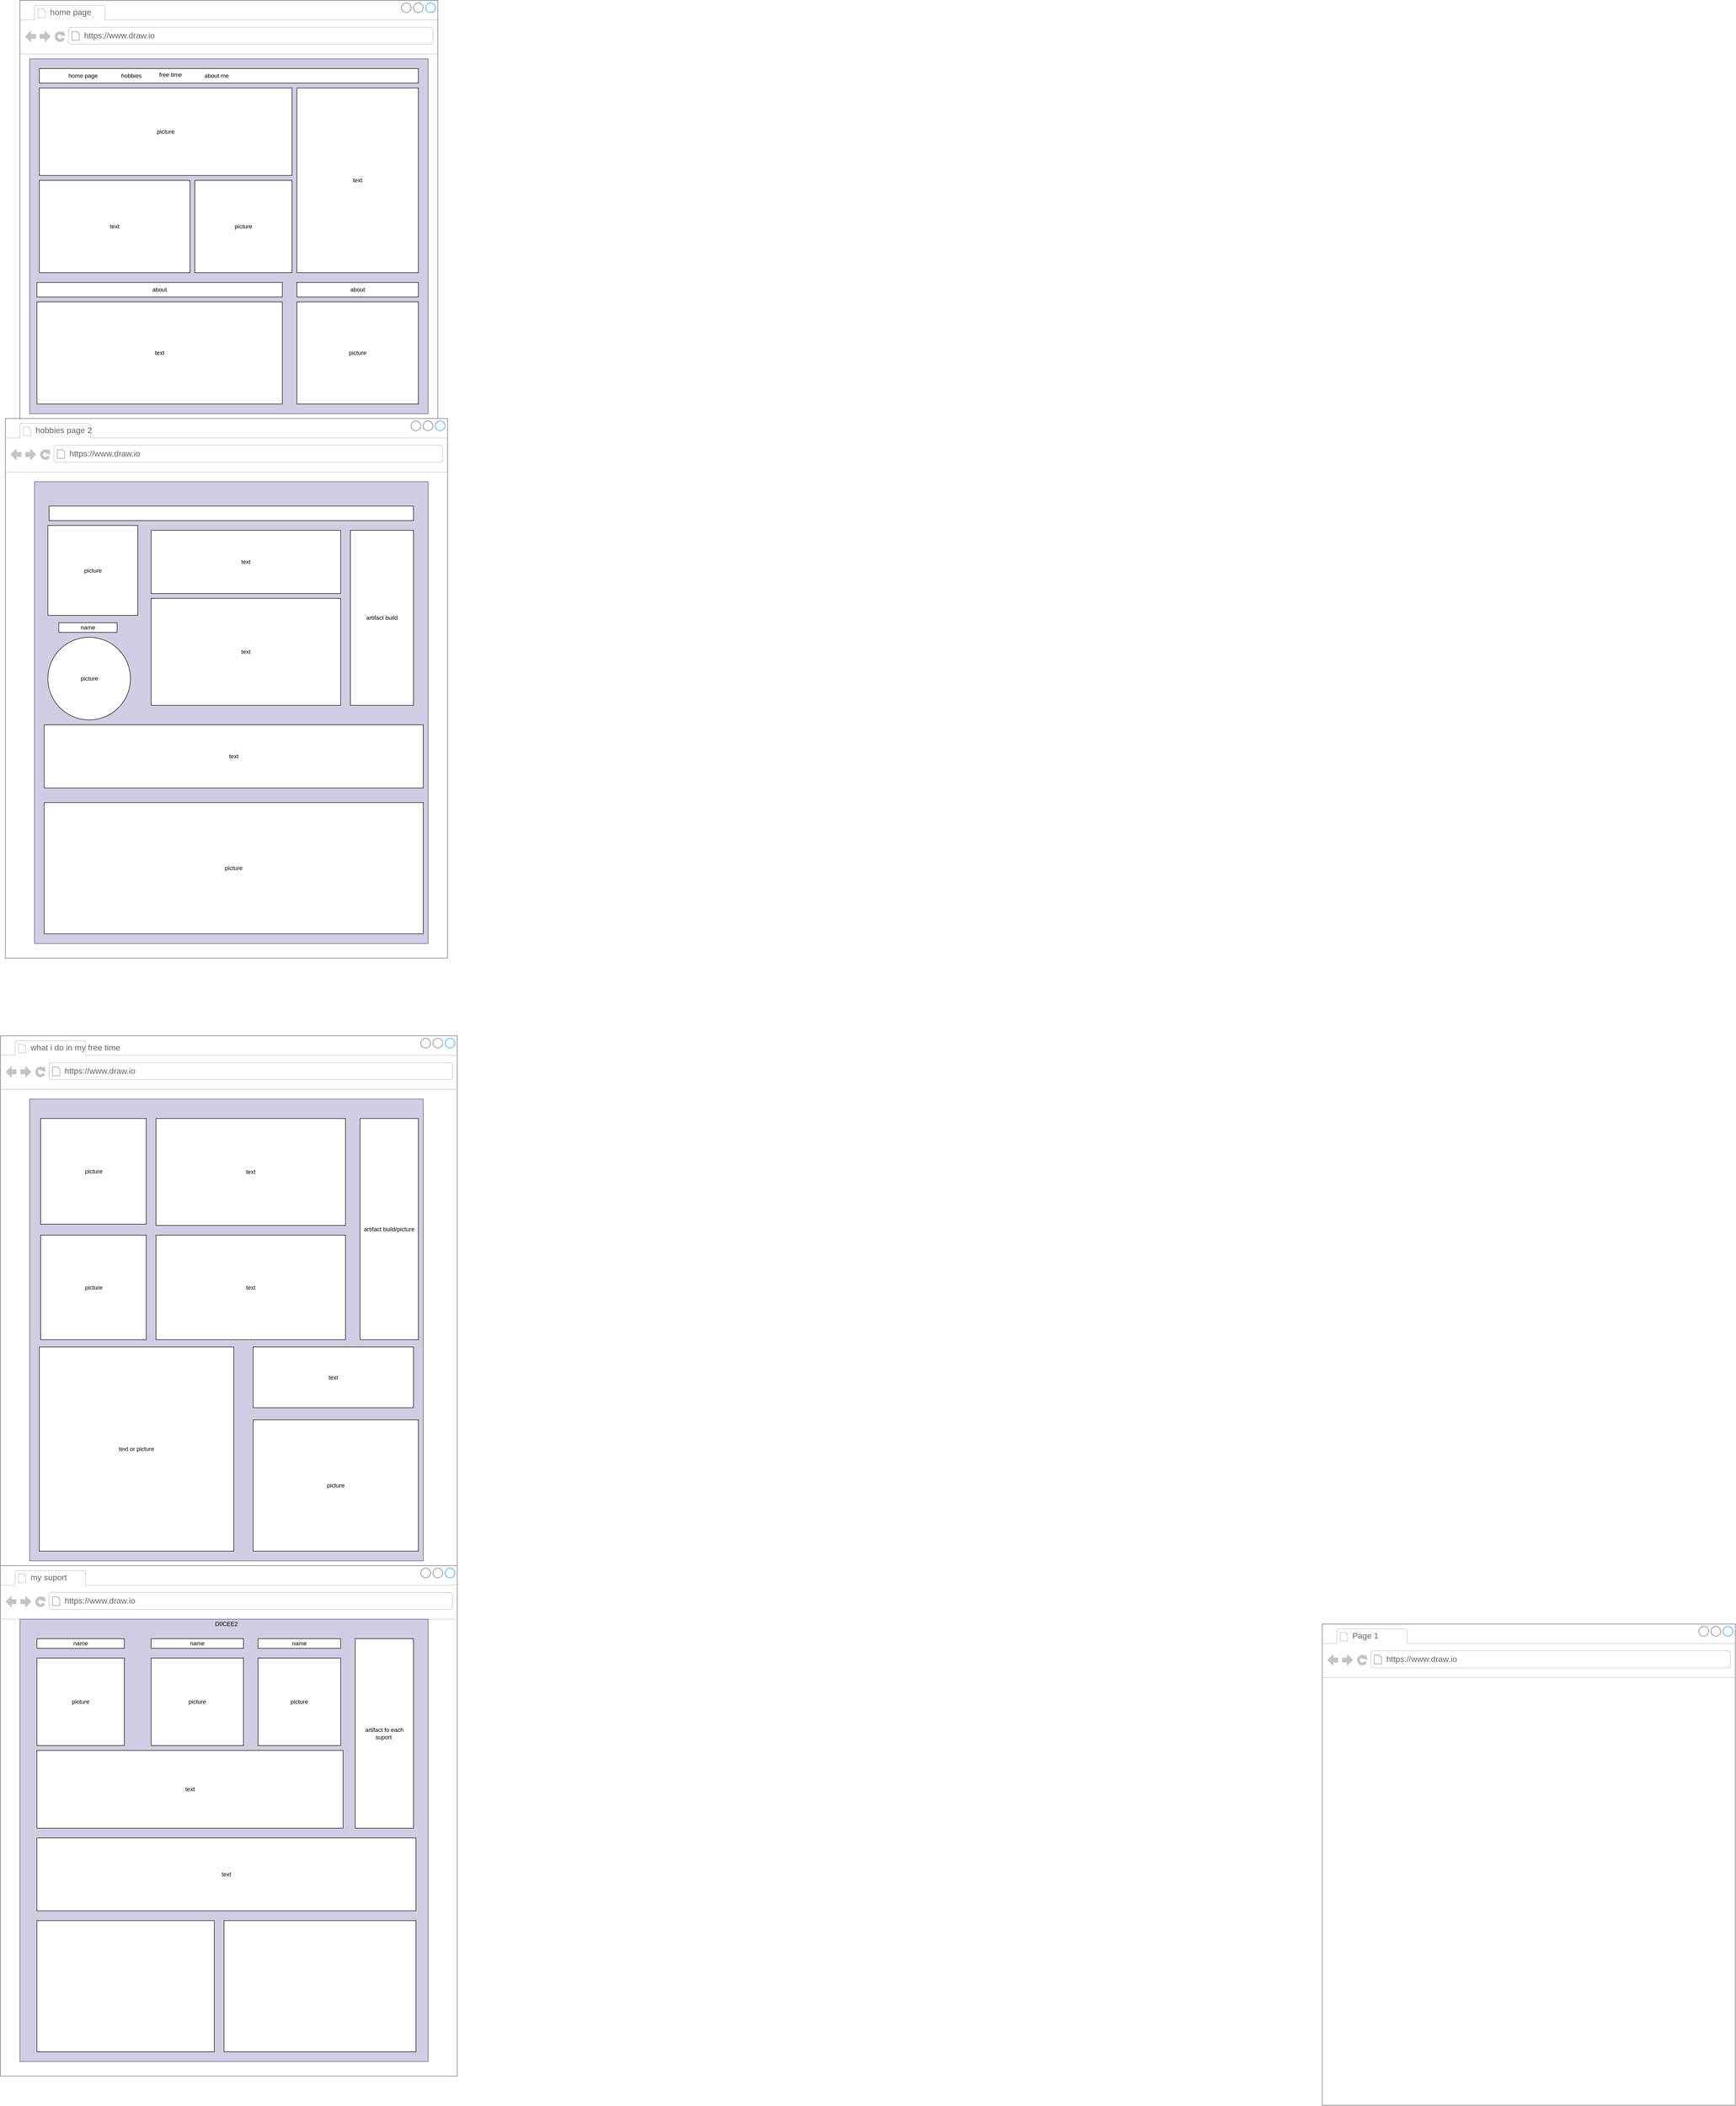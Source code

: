 <mxfile version="14.6.11" type="github">
  <diagram id="42nAeBY5ltI8XaT_0Y52" name="Page-1">
    <mxGraphModel dx="2297" dy="1903" grid="1" gridSize="10" guides="1" tooltips="1" connect="1" arrows="1" fold="1" page="1" pageScale="1" pageWidth="850" pageHeight="1100" math="0" shadow="0">
      <root>
        <mxCell id="0" />
        <mxCell id="1" parent="0" />
        <mxCell id="8fVU1boZ7IEuu_4T_Fnp-50" value="" style="strokeWidth=1;shadow=0;dashed=0;align=center;html=1;shape=mxgraph.mockup.containers.browserWindow;rSize=0;strokeColor=#666666;strokeColor2=#008cff;strokeColor3=#c4c4c4;mainText=,;recursiveResize=0;" parent="1" vertex="1">
          <mxGeometry x="-40" y="2120" width="940" height="1050" as="geometry" />
        </mxCell>
        <mxCell id="8fVU1boZ7IEuu_4T_Fnp-51" value="my suport" style="strokeWidth=1;shadow=0;dashed=0;align=center;html=1;shape=mxgraph.mockup.containers.anchor;fontSize=17;fontColor=#666666;align=left;" parent="8fVU1boZ7IEuu_4T_Fnp-50" vertex="1">
          <mxGeometry x="60" y="12" width="110" height="26" as="geometry" />
        </mxCell>
        <mxCell id="8fVU1boZ7IEuu_4T_Fnp-52" value="https://www.draw.io" style="strokeWidth=1;shadow=0;dashed=0;align=center;html=1;shape=mxgraph.mockup.containers.anchor;rSize=0;fontSize=17;fontColor=#666666;align=left;" parent="8fVU1boZ7IEuu_4T_Fnp-50" vertex="1">
          <mxGeometry x="130" y="60" width="250" height="26" as="geometry" />
        </mxCell>
        <mxCell id="8fVU1boZ7IEuu_4T_Fnp-49" value="" style="rounded=0;whiteSpace=wrap;html=1;fillColor=#d0cee2;strokeColor=#56517e;" parent="1" vertex="1">
          <mxGeometry y="2230" width="840" height="910" as="geometry" />
        </mxCell>
        <mxCell id="8fVU1boZ7IEuu_4T_Fnp-43" value="" style="strokeWidth=1;shadow=0;dashed=0;align=center;html=1;shape=mxgraph.mockup.containers.browserWindow;rSize=0;strokeColor=#666666;strokeColor2=#008cff;strokeColor3=#c4c4c4;mainText=,;recursiveResize=0;" parent="1" vertex="1">
          <mxGeometry x="2680" y="2240" width="850" height="990" as="geometry" />
        </mxCell>
        <mxCell id="8fVU1boZ7IEuu_4T_Fnp-44" value="Page 1" style="strokeWidth=1;shadow=0;dashed=0;align=center;html=1;shape=mxgraph.mockup.containers.anchor;fontSize=17;fontColor=#666666;align=left;" parent="8fVU1boZ7IEuu_4T_Fnp-43" vertex="1">
          <mxGeometry x="60" y="12" width="110" height="26" as="geometry" />
        </mxCell>
        <mxCell id="8fVU1boZ7IEuu_4T_Fnp-45" value="https://www.draw.io" style="strokeWidth=1;shadow=0;dashed=0;align=center;html=1;shape=mxgraph.mockup.containers.anchor;rSize=0;fontSize=17;fontColor=#666666;align=left;" parent="8fVU1boZ7IEuu_4T_Fnp-43" vertex="1">
          <mxGeometry x="130" y="60" width="250" height="26" as="geometry" />
        </mxCell>
        <mxCell id="8fVU1boZ7IEuu_4T_Fnp-31" value="" style="strokeWidth=1;shadow=0;dashed=0;align=center;html=1;shape=mxgraph.mockup.containers.browserWindow;rSize=0;strokeColor=#666666;strokeColor2=#008cff;strokeColor3=#c4c4c4;mainText=,;recursiveResize=0;" parent="1" vertex="1">
          <mxGeometry x="-40" y="1030" width="940" height="1090" as="geometry" />
        </mxCell>
        <mxCell id="8fVU1boZ7IEuu_4T_Fnp-32" value="what i do in my free time" style="strokeWidth=1;shadow=0;dashed=0;align=center;html=1;shape=mxgraph.mockup.containers.anchor;fontSize=17;fontColor=#666666;align=left;" parent="8fVU1boZ7IEuu_4T_Fnp-31" vertex="1">
          <mxGeometry x="60" y="12" width="110" height="26" as="geometry" />
        </mxCell>
        <mxCell id="8fVU1boZ7IEuu_4T_Fnp-33" value="https://www.draw.io" style="strokeWidth=1;shadow=0;dashed=0;align=center;html=1;shape=mxgraph.mockup.containers.anchor;rSize=0;fontSize=17;fontColor=#666666;align=left;" parent="8fVU1boZ7IEuu_4T_Fnp-31" vertex="1">
          <mxGeometry x="130" y="60" width="250" height="26" as="geometry" />
        </mxCell>
        <mxCell id="8fVU1boZ7IEuu_4T_Fnp-28" value="" style="strokeWidth=1;shadow=0;dashed=0;align=center;html=1;shape=mxgraph.mockup.containers.browserWindow;rSize=0;strokeColor=#666666;strokeColor2=#008cff;strokeColor3=#c4c4c4;mainText=,;recursiveResize=0;" parent="1" vertex="1">
          <mxGeometry x="-30" y="-240" width="910" height="1110" as="geometry" />
        </mxCell>
        <mxCell id="8fVU1boZ7IEuu_4T_Fnp-29" value="hobbies page 2" style="strokeWidth=1;shadow=0;dashed=0;align=center;html=1;shape=mxgraph.mockup.containers.anchor;fontSize=17;fontColor=#666666;align=left;" parent="8fVU1boZ7IEuu_4T_Fnp-28" vertex="1">
          <mxGeometry x="60" y="12" width="110" height="26" as="geometry" />
        </mxCell>
        <mxCell id="8fVU1boZ7IEuu_4T_Fnp-30" value="https://www.draw.io" style="strokeWidth=1;shadow=0;dashed=0;align=center;html=1;shape=mxgraph.mockup.containers.anchor;rSize=0;fontSize=17;fontColor=#666666;align=left;" parent="8fVU1boZ7IEuu_4T_Fnp-28" vertex="1">
          <mxGeometry x="130" y="60" width="250" height="26" as="geometry" />
        </mxCell>
        <mxCell id="8fVU1boZ7IEuu_4T_Fnp-25" value="" style="strokeWidth=1;shadow=0;dashed=0;align=center;html=1;shape=mxgraph.mockup.containers.browserWindow;rSize=0;strokeColor=#666666;strokeColor2=#008cff;strokeColor3=#c4c4c4;mainText=,;recursiveResize=0;" parent="1" vertex="1">
          <mxGeometry y="-1100" width="860" height="860" as="geometry" />
        </mxCell>
        <mxCell id="8fVU1boZ7IEuu_4T_Fnp-26" value="home page" style="strokeWidth=1;shadow=0;dashed=0;align=center;html=1;shape=mxgraph.mockup.containers.anchor;fontSize=17;fontColor=#666666;align=left;" parent="8fVU1boZ7IEuu_4T_Fnp-25" vertex="1">
          <mxGeometry x="60" y="12" width="110" height="26" as="geometry" />
        </mxCell>
        <mxCell id="8fVU1boZ7IEuu_4T_Fnp-27" value="https://www.draw.io" style="strokeWidth=1;shadow=0;dashed=0;align=center;html=1;shape=mxgraph.mockup.containers.anchor;rSize=0;fontSize=17;fontColor=#666666;align=left;" parent="8fVU1boZ7IEuu_4T_Fnp-25" vertex="1">
          <mxGeometry x="130" y="60" width="250" height="26" as="geometry" />
        </mxCell>
        <mxCell id="we5ksyu7aV5o7LYmEZMr-11" value="" style="rounded=0;whiteSpace=wrap;html=1;fillColor=#d0cee2;strokeColor=#56517e;&#xa;&lt;img src=&quot;https://i.pinimg.com/736x/c6/a8/6e/c6a86e41f9f3ce4b3b8fe2c930c5b3b4.jpg&quot;" parent="1" vertex="1">
          <mxGeometry x="20" y="-980" width="820" height="730" as="geometry" />
        </mxCell>
        <mxCell id="3QXAhMcdUUcTTvY7QrrD-12" value="" style="rounded=0;whiteSpace=wrap;html=1;fillColor=#d0cee2;strokeColor=#56517e;" parent="1" vertex="1">
          <mxGeometry x="30" y="-110" width="810" height="950" as="geometry" />
        </mxCell>
        <mxCell id="3QXAhMcdUUcTTvY7QrrD-1" value="picture" style="rounded=0;whiteSpace=wrap;html=1;" parent="1" vertex="1">
          <mxGeometry x="50" y="550" width="780" height="270" as="geometry" />
        </mxCell>
        <mxCell id="3QXAhMcdUUcTTvY7QrrD-2" value="artifact build" style="rounded=0;whiteSpace=wrap;html=1;" parent="1" vertex="1">
          <mxGeometry x="680" y="-10" width="130" height="360" as="geometry" />
        </mxCell>
        <mxCell id="3QXAhMcdUUcTTvY7QrrD-3" value="text" style="rounded=0;whiteSpace=wrap;html=1;" parent="1" vertex="1">
          <mxGeometry x="270" y="-10" width="390" height="130" as="geometry" />
        </mxCell>
        <mxCell id="3QXAhMcdUUcTTvY7QrrD-4" value="text" style="rounded=0;whiteSpace=wrap;html=1;" parent="1" vertex="1">
          <mxGeometry x="270" y="130" width="390" height="220" as="geometry" />
        </mxCell>
        <mxCell id="3QXAhMcdUUcTTvY7QrrD-7" value="picture" style="whiteSpace=wrap;html=1;aspect=fixed;" parent="1" vertex="1">
          <mxGeometry x="57.5" y="-20" width="185" height="185" as="geometry" />
        </mxCell>
        <mxCell id="3QXAhMcdUUcTTvY7QrrD-8" value="text" style="rounded=0;whiteSpace=wrap;html=1;" parent="1" vertex="1">
          <mxGeometry x="50" y="390" width="780" height="130" as="geometry" />
        </mxCell>
        <mxCell id="3QXAhMcdUUcTTvY7QrrD-9" value="picture" style="ellipse;whiteSpace=wrap;html=1;aspect=fixed;" parent="1" vertex="1">
          <mxGeometry x="57.5" y="210" width="170" height="170" as="geometry" />
        </mxCell>
        <mxCell id="3QXAhMcdUUcTTvY7QrrD-10" value="" style="rounded=0;whiteSpace=wrap;html=1;" parent="1" vertex="1">
          <mxGeometry x="60" y="-60" width="750" height="30" as="geometry" />
        </mxCell>
        <mxCell id="3QXAhMcdUUcTTvY7QrrD-11" value="name" style="rounded=0;whiteSpace=wrap;html=1;" parent="1" vertex="1">
          <mxGeometry x="80" y="180" width="120" height="20" as="geometry" />
        </mxCell>
        <mxCell id="we5ksyu7aV5o7LYmEZMr-1" value="text" style="rounded=0;whiteSpace=wrap;html=1;" parent="1" vertex="1">
          <mxGeometry x="35" y="-480" width="505" height="210" as="geometry" />
        </mxCell>
        <mxCell id="we5ksyu7aV5o7LYmEZMr-2" value="picture" style="rounded=0;whiteSpace=wrap;html=1;" parent="1" vertex="1">
          <mxGeometry x="570" y="-480" width="250" height="210" as="geometry" />
        </mxCell>
        <mxCell id="we5ksyu7aV5o7LYmEZMr-3" value="about" style="rounded=0;whiteSpace=wrap;html=1;" parent="1" vertex="1">
          <mxGeometry x="570" y="-520" width="250" height="30" as="geometry" />
        </mxCell>
        <mxCell id="we5ksyu7aV5o7LYmEZMr-4" value="about" style="rounded=0;whiteSpace=wrap;html=1;" parent="1" vertex="1">
          <mxGeometry x="35" y="-520" width="505" height="30" as="geometry" />
        </mxCell>
        <mxCell id="we5ksyu7aV5o7LYmEZMr-5" value="text" style="rounded=0;whiteSpace=wrap;html=1;" parent="1" vertex="1">
          <mxGeometry x="570" y="-920" width="250" height="380" as="geometry" />
        </mxCell>
        <mxCell id="we5ksyu7aV5o7LYmEZMr-7" value="" style="rounded=0;whiteSpace=wrap;html=1;" parent="1" vertex="1">
          <mxGeometry x="40" y="-960" width="780" height="30" as="geometry" />
        </mxCell>
        <mxCell id="we5ksyu7aV5o7LYmEZMr-8" value="picture" style="rounded=0;whiteSpace=wrap;html=1;" parent="1" vertex="1">
          <mxGeometry x="40" y="-920" width="520" height="180" as="geometry" />
        </mxCell>
        <mxCell id="we5ksyu7aV5o7LYmEZMr-9" value="picture" style="rounded=0;whiteSpace=wrap;html=1;" parent="1" vertex="1">
          <mxGeometry x="360" y="-730" width="200" height="190" as="geometry" />
        </mxCell>
        <mxCell id="we5ksyu7aV5o7LYmEZMr-10" value="text" style="rounded=0;whiteSpace=wrap;html=1;" parent="1" vertex="1">
          <mxGeometry x="40" y="-730" width="310" height="190" as="geometry" />
        </mxCell>
        <mxCell id="8fVU1boZ7IEuu_4T_Fnp-1" value="" style="rounded=0;whiteSpace=wrap;html=1;fillColor=#d0cee2;strokeColor=#56517e;" parent="1" vertex="1">
          <mxGeometry x="20" y="1160" width="810" height="950" as="geometry" />
        </mxCell>
        <mxCell id="8fVU1boZ7IEuu_4T_Fnp-2" value="picture" style="rounded=0;whiteSpace=wrap;html=1;" parent="1" vertex="1">
          <mxGeometry x="480" y="1820" width="340" height="270" as="geometry" />
        </mxCell>
        <mxCell id="8fVU1boZ7IEuu_4T_Fnp-3" value="text" style="rounded=0;whiteSpace=wrap;html=1;" parent="1" vertex="1">
          <mxGeometry x="480" y="1670" width="330" height="125" as="geometry" />
        </mxCell>
        <mxCell id="8fVU1boZ7IEuu_4T_Fnp-4" value="text" style="rounded=0;whiteSpace=wrap;html=1;" parent="1" vertex="1">
          <mxGeometry x="280" y="1200" width="390" height="220" as="geometry" />
        </mxCell>
        <mxCell id="8fVU1boZ7IEuu_4T_Fnp-5" value="text" style="rounded=0;whiteSpace=wrap;html=1;" parent="1" vertex="1">
          <mxGeometry x="280" y="1440" width="390" height="215" as="geometry" />
        </mxCell>
        <mxCell id="8fVU1boZ7IEuu_4T_Fnp-6" value="picture" style="whiteSpace=wrap;html=1;aspect=fixed;" parent="1" vertex="1">
          <mxGeometry x="42.5" y="1200" width="217.5" height="217.5" as="geometry" />
        </mxCell>
        <mxCell id="8fVU1boZ7IEuu_4T_Fnp-7" value="text or picture" style="rounded=0;whiteSpace=wrap;html=1;" parent="1" vertex="1">
          <mxGeometry x="40" y="1670" width="400" height="420" as="geometry" />
        </mxCell>
        <mxCell id="8fVU1boZ7IEuu_4T_Fnp-9" value="artifact build/picture" style="rounded=0;whiteSpace=wrap;html=1;" parent="1" vertex="1">
          <mxGeometry x="700" y="1200" width="120" height="455" as="geometry" />
        </mxCell>
        <mxCell id="8fVU1boZ7IEuu_4T_Fnp-10" value="picture" style="rounded=0;whiteSpace=wrap;html=1;" parent="1" vertex="1">
          <mxGeometry x="42.5" y="1440" width="217.5" height="215" as="geometry" />
        </mxCell>
        <mxCell id="8fVU1boZ7IEuu_4T_Fnp-12" value="" style="rounded=0;whiteSpace=wrap;html=1;" parent="1" vertex="1">
          <mxGeometry x="420" y="2850" width="395" height="270" as="geometry" />
        </mxCell>
        <mxCell id="8fVU1boZ7IEuu_4T_Fnp-13" value="artifact fo each suport&amp;nbsp;" style="rounded=0;whiteSpace=wrap;html=1;" parent="1" vertex="1">
          <mxGeometry x="690" y="2270" width="120" height="390" as="geometry" />
        </mxCell>
        <mxCell id="8fVU1boZ7IEuu_4T_Fnp-14" value="name" style="rounded=0;whiteSpace=wrap;html=1;" parent="1" vertex="1">
          <mxGeometry x="490" y="2270" width="170" height="20" as="geometry" />
        </mxCell>
        <mxCell id="8fVU1boZ7IEuu_4T_Fnp-15" value="picture" style="rounded=0;whiteSpace=wrap;html=1;" parent="1" vertex="1">
          <mxGeometry x="270" y="2310" width="190" height="180" as="geometry" />
        </mxCell>
        <mxCell id="8fVU1boZ7IEuu_4T_Fnp-16" value="picture" style="whiteSpace=wrap;html=1;aspect=fixed;" parent="1" vertex="1">
          <mxGeometry x="35" y="2310" width="180" height="180" as="geometry" />
        </mxCell>
        <mxCell id="8fVU1boZ7IEuu_4T_Fnp-17" value="text" style="rounded=0;whiteSpace=wrap;html=1;" parent="1" vertex="1">
          <mxGeometry x="35" y="2680" width="780" height="150" as="geometry" />
        </mxCell>
        <mxCell id="8fVU1boZ7IEuu_4T_Fnp-19" value="text" style="rounded=0;whiteSpace=wrap;html=1;" parent="1" vertex="1">
          <mxGeometry x="35" y="2500" width="630" height="160" as="geometry" />
        </mxCell>
        <mxCell id="8fVU1boZ7IEuu_4T_Fnp-20" value="picture" style="rounded=0;whiteSpace=wrap;html=1;" parent="1" vertex="1">
          <mxGeometry x="490" y="2310" width="170" height="180" as="geometry" />
        </mxCell>
        <mxCell id="8fVU1boZ7IEuu_4T_Fnp-21" value="name" style="rounded=0;whiteSpace=wrap;html=1;" parent="1" vertex="1">
          <mxGeometry x="270" y="2270" width="190" height="20" as="geometry" />
        </mxCell>
        <mxCell id="8fVU1boZ7IEuu_4T_Fnp-22" value="name" style="rounded=0;whiteSpace=wrap;html=1;" parent="1" vertex="1">
          <mxGeometry x="35" y="2270" width="180" height="20" as="geometry" />
        </mxCell>
        <mxCell id="8fVU1boZ7IEuu_4T_Fnp-23" value="" style="rounded=0;whiteSpace=wrap;html=1;" parent="1" vertex="1">
          <mxGeometry x="35" y="2850" width="365" height="270" as="geometry" />
        </mxCell>
        <mxCell id="8fVU1boZ7IEuu_4T_Fnp-24" value="D0CEE2" style="text;html=1;strokeColor=none;fillColor=none;align=center;verticalAlign=middle;whiteSpace=wrap;rounded=0;" parent="1" vertex="1">
          <mxGeometry x="405" y="2230" width="40" height="20" as="geometry" />
        </mxCell>
        <mxCell id="saoYmBCc3SXUsXV8IGbG-1" value="home page" style="text;html=1;strokeColor=none;fillColor=none;align=center;verticalAlign=middle;whiteSpace=wrap;rounded=0;" vertex="1" parent="1">
          <mxGeometry x="50" y="-960" width="160" height="30" as="geometry" />
        </mxCell>
        <mxCell id="saoYmBCc3SXUsXV8IGbG-8" value="hobbies" style="text;html=1;strokeColor=none;fillColor=none;align=center;verticalAlign=middle;whiteSpace=wrap;rounded=0;" vertex="1" parent="1">
          <mxGeometry x="187.5" y="-967.5" width="82.5" height="45" as="geometry" />
        </mxCell>
        <mxCell id="saoYmBCc3SXUsXV8IGbG-9" value="free time" style="text;html=1;strokeColor=none;fillColor=none;align=center;verticalAlign=middle;whiteSpace=wrap;rounded=0;" vertex="1" parent="1">
          <mxGeometry x="260" y="-972.5" width="100" height="50" as="geometry" />
        </mxCell>
        <mxCell id="saoYmBCc3SXUsXV8IGbG-11" value="about me" style="text;html=1;strokeColor=none;fillColor=none;align=center;verticalAlign=middle;whiteSpace=wrap;rounded=0;" vertex="1" parent="1">
          <mxGeometry x="365" y="-967.5" width="80" height="45" as="geometry" />
        </mxCell>
      </root>
    </mxGraphModel>
  </diagram>
</mxfile>
